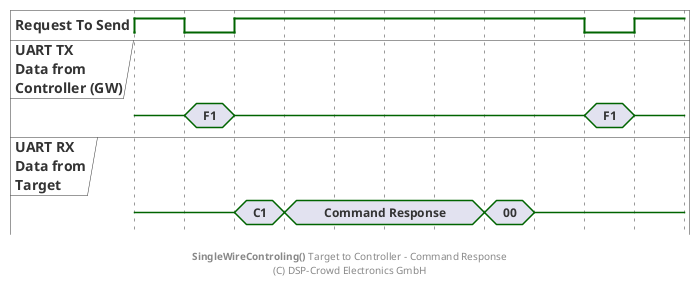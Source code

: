 
@startuml

hide time-axis

binary "Request To Send" as rts
concise "UART TX\nData from\nController (GW)" as ctrl
concise "UART RX\nData from\nTarget" as tar

@0
rts is 1
ctrl is {-}
tar is {-}

@+20
rts is 0
ctrl is "F1"

@+20
rts is 1
ctrl is {-}
tar is "C1"

@+20
tar is "Command Response"

@+80
tar is "00"

@+20
tar is {-}

@+20
rts is 0
ctrl is "F1"

@+20
rts is 1
ctrl is {-}

footer **SingleWireControling()** Target to Controller - Command Response\n(C) DSP-Crowd Electronics GmbH

@enduml

